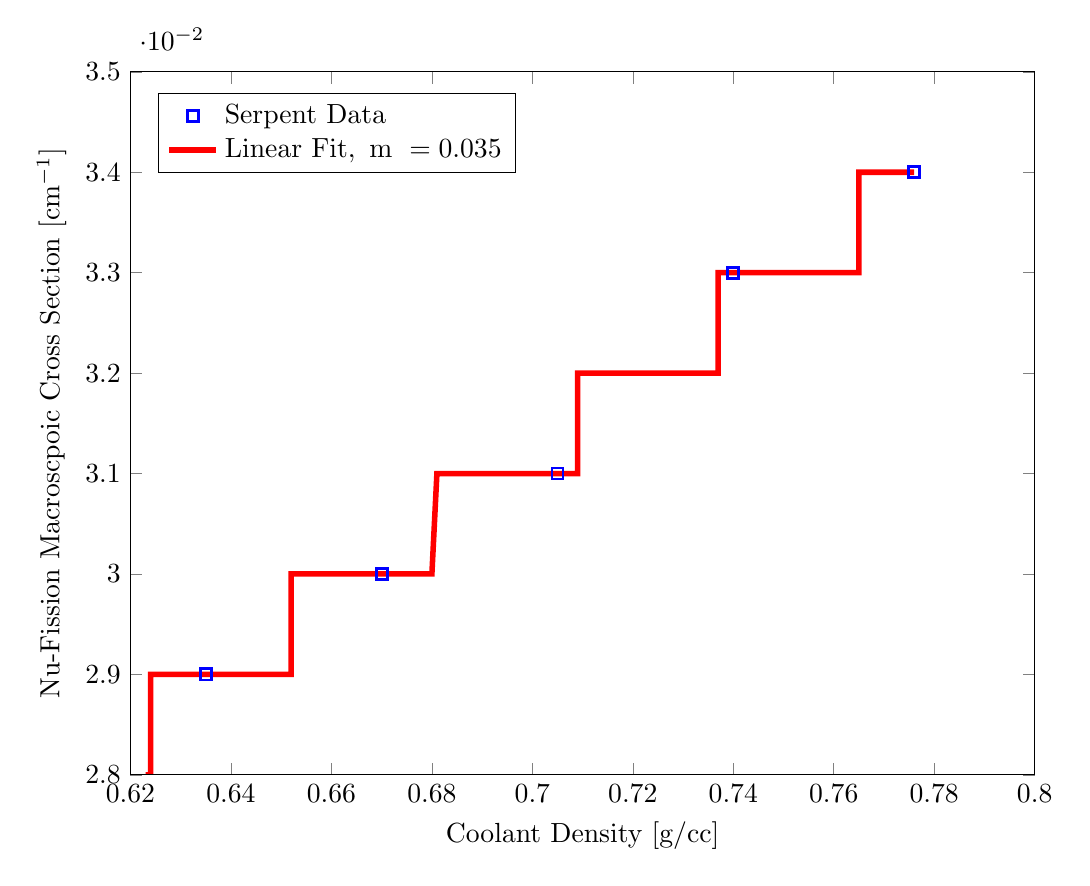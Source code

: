 \begin{tikzpicture}

\begin{axis}[%
scale only axis,
width=4.521in,
height=3.515in,
xmin=0.62, xmax=0.8,
ymin=0.028, ymax=0.035,
xlabel={Coolant Density [g/cc]},
ylabel={Nu-Fission Macroscpoic Cross Section [$\mathrm{cm}^{-1}$]},
axis on top,
legend entries={Serpent Data,{$\text{Linear Fit},\text{ m }= 0.035$}},
legend style={at={(0.03,0.97)},anchor=north west,nodes=right}]
\addplot [
color=blue,
only marks,
mark=square,
mark options={solid},
line width=1.0pt
]
coordinates{
 (0.635,0.029)(0.67,0.03)(0.705,0.031)(0.74,0.033)(0.776,0.034) 
};

\addplot [
color=red,
solid,
line width=2.0pt
]
coordinates{
 (0.623,0.028)(0.623,0.028)(0.623,0.028)(0.623,0.028)(0.624,0.028)(0.624,0.028)(0.624,0.028)(0.624,0.028)(0.624,0.029)(0.624,0.029)(0.625,0.029)(0.625,0.029)(0.625,0.029)(0.625,0.029)(0.625,0.029)(0.625,0.029)(0.625,0.029)(0.626,0.029)(0.626,0.029)(0.626,0.029)(0.626,0.029)(0.626,0.029)(0.626,0.029)(0.627,0.029)(0.627,0.029)(0.627,0.029)(0.627,0.029)(0.627,0.029)(0.627,0.029)(0.627,0.029)(0.628,0.029)(0.628,0.029)(0.628,0.029)(0.628,0.029)(0.628,0.029)(0.628,0.029)(0.629,0.029)(0.629,0.029)(0.629,0.029)(0.629,0.029)(0.629,0.029)(0.629,0.029)(0.629,0.029)(0.63,0.029)(0.63,0.029)(0.63,0.029)(0.63,0.029)(0.63,0.029)(0.63,0.029)(0.631,0.029)(0.631,0.029)(0.631,0.029)(0.631,0.029)(0.631,0.029)(0.631,0.029)(0.631,0.029)(0.632,0.029)(0.632,0.029)(0.632,0.029)(0.632,0.029)(0.632,0.029)(0.632,0.029)(0.632,0.029)(0.633,0.029)(0.633,0.029)(0.633,0.029)(0.633,0.029)(0.633,0.029)(0.633,0.029)(0.634,0.029)(0.634,0.029)(0.634,0.029)(0.634,0.029)(0.634,0.029)(0.634,0.029)(0.634,0.029)(0.635,0.029)(0.635,0.029)(0.635,0.029)(0.635,0.029)(0.635,0.029)(0.635,0.029)(0.636,0.029)(0.636,0.029)(0.636,0.029)(0.636,0.029)(0.636,0.029)(0.636,0.029)(0.636,0.029)(0.637,0.029)(0.637,0.029)(0.637,0.029)(0.637,0.029)(0.637,0.029)(0.637,0.029)(0.638,0.029)(0.638,0.029)(0.638,0.029)(0.638,0.029)(0.638,0.029)(0.638,0.029)(0.638,0.029)(0.639,0.029)(0.639,0.029)(0.639,0.029)(0.639,0.029)(0.639,0.029)(0.639,0.029)(0.64,0.029)(0.64,0.029)(0.64,0.029)(0.64,0.029)(0.64,0.029)(0.64,0.029)(0.64,0.029)(0.641,0.029)(0.641,0.029)(0.641,0.029)(0.641,0.029)(0.641,0.029)(0.641,0.029)(0.642,0.029)(0.642,0.029)(0.642,0.029)(0.642,0.029)(0.642,0.029)(0.642,0.029)(0.642,0.029)(0.643,0.029)(0.643,0.029)(0.643,0.029)(0.643,0.029)(0.643,0.029)(0.643,0.029)(0.644,0.029)(0.644,0.029)(0.644,0.029)(0.644,0.029)(0.644,0.029)(0.644,0.029)(0.644,0.029)(0.645,0.029)(0.645,0.029)(0.645,0.029)(0.645,0.029)(0.645,0.029)(0.645,0.029)(0.646,0.029)(0.646,0.029)(0.646,0.029)(0.646,0.029)(0.646,0.029)(0.646,0.029)(0.646,0.029)(0.647,0.029)(0.647,0.029)(0.647,0.029)(0.647,0.029)(0.647,0.029)(0.647,0.029)(0.648,0.029)(0.648,0.029)(0.648,0.029)(0.648,0.029)(0.648,0.029)(0.648,0.029)(0.648,0.029)(0.649,0.029)(0.649,0.029)(0.649,0.029)(0.649,0.029)(0.649,0.029)(0.649,0.029)(0.649,0.029)(0.65,0.029)(0.65,0.029)(0.65,0.029)(0.65,0.029)(0.65,0.029)(0.65,0.029)(0.651,0.029)(0.651,0.029)(0.651,0.029)(0.651,0.029)(0.651,0.029)(0.651,0.029)(0.651,0.029)(0.652,0.029)(0.652,0.029)(0.652,0.029)(0.652,0.029)(0.652,0.029)(0.652,0.03)(0.653,0.03)(0.653,0.03)(0.653,0.03)(0.653,0.03)(0.653,0.03)(0.653,0.03)(0.653,0.03)(0.654,0.03)(0.654,0.03)(0.654,0.03)(0.654,0.03)(0.654,0.03)(0.654,0.03)(0.655,0.03)(0.655,0.03)(0.655,0.03)(0.655,0.03)(0.655,0.03)(0.655,0.03)(0.655,0.03)(0.656,0.03)(0.656,0.03)(0.656,0.03)(0.656,0.03)(0.656,0.03)(0.656,0.03)(0.657,0.03)(0.657,0.03)(0.657,0.03)(0.657,0.03)(0.657,0.03)(0.657,0.03)(0.657,0.03)(0.658,0.03)(0.658,0.03)(0.658,0.03)(0.658,0.03)(0.658,0.03)(0.658,0.03)(0.659,0.03)(0.659,0.03)(0.659,0.03)(0.659,0.03)(0.659,0.03)(0.659,0.03)(0.659,0.03)(0.66,0.03)(0.66,0.03)(0.66,0.03)(0.66,0.03)(0.66,0.03)(0.66,0.03)(0.661,0.03)(0.661,0.03)(0.661,0.03)(0.661,0.03)(0.661,0.03)(0.661,0.03)(0.661,0.03)(0.662,0.03)(0.662,0.03)(0.662,0.03)(0.662,0.03)(0.662,0.03)(0.662,0.03)(0.663,0.03)(0.663,0.03)(0.663,0.03)(0.663,0.03)(0.663,0.03)(0.663,0.03)(0.663,0.03)(0.664,0.03)(0.664,0.03)(0.664,0.03)(0.664,0.03)(0.664,0.03)(0.664,0.03)(0.665,0.03)(0.665,0.03)(0.665,0.03)(0.665,0.03)(0.665,0.03)(0.665,0.03)(0.665,0.03)(0.666,0.03)(0.666,0.03)(0.666,0.03)(0.666,0.03)(0.666,0.03)(0.666,0.03)(0.666,0.03)(0.667,0.03)(0.667,0.03)(0.667,0.03)(0.667,0.03)(0.667,0.03)(0.667,0.03)(0.668,0.03)(0.668,0.03)(0.668,0.03)(0.668,0.03)(0.668,0.03)(0.668,0.03)(0.668,0.03)(0.669,0.03)(0.669,0.03)(0.669,0.03)(0.669,0.03)(0.669,0.03)(0.669,0.03)(0.67,0.03)(0.67,0.03)(0.67,0.03)(0.67,0.03)(0.67,0.03)(0.67,0.03)(0.67,0.03)(0.671,0.03)(0.671,0.03)(0.671,0.03)(0.671,0.03)(0.671,0.03)(0.671,0.03)(0.672,0.03)(0.672,0.03)(0.672,0.03)(0.672,0.03)(0.672,0.03)(0.672,0.03)(0.672,0.03)(0.673,0.03)(0.673,0.03)(0.673,0.03)(0.673,0.03)(0.673,0.03)(0.673,0.03)(0.674,0.03)(0.674,0.03)(0.674,0.03)(0.674,0.03)(0.674,0.03)(0.674,0.03)(0.674,0.03)(0.675,0.03)(0.675,0.03)(0.675,0.03)(0.675,0.03)(0.675,0.03)(0.675,0.03)(0.676,0.03)(0.676,0.03)(0.676,0.03)(0.676,0.03)(0.676,0.03)(0.676,0.03)(0.676,0.03)(0.677,0.03)(0.677,0.03)(0.677,0.03)(0.677,0.03)(0.677,0.03)(0.677,0.03)(0.678,0.03)(0.678,0.03)(0.678,0.03)(0.678,0.03)(0.678,0.03)(0.678,0.03)(0.678,0.03)(0.679,0.03)(0.679,0.03)(0.679,0.03)(0.679,0.03)(0.679,0.03)(0.679,0.03)(0.68,0.03)(0.68,0.03)(0.68,0.03)(0.68,0.03)(0.68,0.03)(0.68,0.03)(0.68,0.03)(0.681,0.031)(0.681,0.031)(0.681,0.031)(0.681,0.031)(0.681,0.031)(0.681,0.031)(0.682,0.031)(0.682,0.031)(0.682,0.031)(0.682,0.031)(0.682,0.031)(0.682,0.031)(0.682,0.031)(0.683,0.031)(0.683,0.031)(0.683,0.031)(0.683,0.031)(0.683,0.031)(0.683,0.031)(0.683,0.031)(0.684,0.031)(0.684,0.031)(0.684,0.031)(0.684,0.031)(0.684,0.031)(0.684,0.031)(0.685,0.031)(0.685,0.031)(0.685,0.031)(0.685,0.031)(0.685,0.031)(0.685,0.031)(0.685,0.031)(0.686,0.031)(0.686,0.031)(0.686,0.031)(0.686,0.031)(0.686,0.031)(0.686,0.031)(0.687,0.031)(0.687,0.031)(0.687,0.031)(0.687,0.031)(0.687,0.031)(0.687,0.031)(0.687,0.031)(0.688,0.031)(0.688,0.031)(0.688,0.031)(0.688,0.031)(0.688,0.031)(0.688,0.031)(0.689,0.031)(0.689,0.031)(0.689,0.031)(0.689,0.031)(0.689,0.031)(0.689,0.031)(0.689,0.031)(0.69,0.031)(0.69,0.031)(0.69,0.031)(0.69,0.031)(0.69,0.031)(0.69,0.031)(0.691,0.031)(0.691,0.031)(0.691,0.031)(0.691,0.031)(0.691,0.031)(0.691,0.031)(0.691,0.031)(0.692,0.031)(0.692,0.031)(0.692,0.031)(0.692,0.031)(0.692,0.031)(0.692,0.031)(0.693,0.031)(0.693,0.031)(0.693,0.031)(0.693,0.031)(0.693,0.031)(0.693,0.031)(0.693,0.031)(0.694,0.031)(0.694,0.031)(0.694,0.031)(0.694,0.031)(0.694,0.031)(0.694,0.031)(0.695,0.031)(0.695,0.031)(0.695,0.031)(0.695,0.031)(0.695,0.031)(0.695,0.031)(0.695,0.031)(0.696,0.031)(0.696,0.031)(0.696,0.031)(0.696,0.031)(0.696,0.031)(0.696,0.031)(0.697,0.031)(0.697,0.031)(0.697,0.031)(0.697,0.031)(0.697,0.031)(0.697,0.031)(0.697,0.031)(0.698,0.031)(0.698,0.031)(0.698,0.031)(0.698,0.031)(0.698,0.031)(0.698,0.031)(0.699,0.031)(0.699,0.031)(0.699,0.031)(0.699,0.031)(0.699,0.031)(0.699,0.031)(0.699,0.031)(0.7,0.031)(0.7,0.031)(0.7,0.031)(0.7,0.031)(0.7,0.031)(0.7,0.031)(0.7,0.031)(0.701,0.031)(0.701,0.031)(0.701,0.031)(0.701,0.031)(0.701,0.031)(0.701,0.031)(0.702,0.031)(0.702,0.031)(0.702,0.031)(0.702,0.031)(0.702,0.031)(0.702,0.031)(0.702,0.031)(0.703,0.031)(0.703,0.031)(0.703,0.031)(0.703,0.031)(0.703,0.031)(0.703,0.031)(0.704,0.031)(0.704,0.031)(0.704,0.031)(0.704,0.031)(0.704,0.031)(0.704,0.031)(0.704,0.031)(0.705,0.031)(0.705,0.031)(0.705,0.031)(0.705,0.031)(0.705,0.031)(0.705,0.031)(0.706,0.031)(0.706,0.031)(0.706,0.031)(0.706,0.031)(0.706,0.031)(0.706,0.031)(0.706,0.031)(0.707,0.031)(0.707,0.031)(0.707,0.031)(0.707,0.031)(0.707,0.031)(0.707,0.031)(0.708,0.031)(0.708,0.031)(0.708,0.031)(0.708,0.031)(0.708,0.031)(0.708,0.031)(0.708,0.031)(0.709,0.031)(0.709,0.032)(0.709,0.032)(0.709,0.032)(0.709,0.032)(0.709,0.032)(0.71,0.032)(0.71,0.032)(0.71,0.032)(0.71,0.032)(0.71,0.032)(0.71,0.032)(0.71,0.032)(0.711,0.032)(0.711,0.032)(0.711,0.032)(0.711,0.032)(0.711,0.032)(0.711,0.032)(0.712,0.032)(0.712,0.032)(0.712,0.032)(0.712,0.032)(0.712,0.032)(0.712,0.032)(0.712,0.032)(0.713,0.032)(0.713,0.032)(0.713,0.032)(0.713,0.032)(0.713,0.032)(0.713,0.032)(0.714,0.032)(0.714,0.032)(0.714,0.032)(0.714,0.032)(0.714,0.032)(0.714,0.032)(0.714,0.032)(0.715,0.032)(0.715,0.032)(0.715,0.032)(0.715,0.032)(0.715,0.032)(0.715,0.032)(0.716,0.032)(0.716,0.032)(0.716,0.032)(0.716,0.032)(0.716,0.032)(0.716,0.032)(0.716,0.032)(0.717,0.032)(0.717,0.032)(0.717,0.032)(0.717,0.032)(0.717,0.032)(0.717,0.032)(0.717,0.032)(0.718,0.032)(0.718,0.032)(0.718,0.032)(0.718,0.032)(0.718,0.032)(0.718,0.032)(0.719,0.032)(0.719,0.032)(0.719,0.032)(0.719,0.032)(0.719,0.032)(0.719,0.032)(0.719,0.032)(0.72,0.032)(0.72,0.032)(0.72,0.032)(0.72,0.032)(0.72,0.032)(0.72,0.032)(0.721,0.032)(0.721,0.032)(0.721,0.032)(0.721,0.032)(0.721,0.032)(0.721,0.032)(0.721,0.032)(0.722,0.032)(0.722,0.032)(0.722,0.032)(0.722,0.032)(0.722,0.032)(0.722,0.032)(0.723,0.032)(0.723,0.032)(0.723,0.032)(0.723,0.032)(0.723,0.032)(0.723,0.032)(0.723,0.032)(0.724,0.032)(0.724,0.032)(0.724,0.032)(0.724,0.032)(0.724,0.032)(0.724,0.032)(0.725,0.032)(0.725,0.032)(0.725,0.032)(0.725,0.032)(0.725,0.032)(0.725,0.032)(0.725,0.032)(0.726,0.032)(0.726,0.032)(0.726,0.032)(0.726,0.032)(0.726,0.032)(0.726,0.032)(0.727,0.032)(0.727,0.032)(0.727,0.032)(0.727,0.032)(0.727,0.032)(0.727,0.032)(0.727,0.032)(0.728,0.032)(0.728,0.032)(0.728,0.032)(0.728,0.032)(0.728,0.032)(0.728,0.032)(0.729,0.032)(0.729,0.032)(0.729,0.032)(0.729,0.032)(0.729,0.032)(0.729,0.032)(0.729,0.032)(0.73,0.032)(0.73,0.032)(0.73,0.032)(0.73,0.032)(0.73,0.032)(0.73,0.032)(0.731,0.032)(0.731,0.032)(0.731,0.032)(0.731,0.032)(0.731,0.032)(0.731,0.032)(0.731,0.032)(0.732,0.032)(0.732,0.032)(0.732,0.032)(0.732,0.032)(0.732,0.032)(0.732,0.032)(0.733,0.032)(0.733,0.032)(0.733,0.032)(0.733,0.032)(0.733,0.032)(0.733,0.032)(0.733,0.032)(0.734,0.032)(0.734,0.032)(0.734,0.032)(0.734,0.032)(0.734,0.032)(0.734,0.032)(0.734,0.032)(0.735,0.032)(0.735,0.032)(0.735,0.032)(0.735,0.032)(0.735,0.032)(0.735,0.032)(0.736,0.032)(0.736,0.032)(0.736,0.032)(0.736,0.032)(0.736,0.032)(0.736,0.032)(0.736,0.032)(0.737,0.032)(0.737,0.032)(0.737,0.032)(0.737,0.033)(0.737,0.033)(0.737,0.033)(0.738,0.033)(0.738,0.033)(0.738,0.033)(0.738,0.033)(0.738,0.033)(0.738,0.033)(0.738,0.033)(0.739,0.033)(0.739,0.033)(0.739,0.033)(0.739,0.033)(0.739,0.033)(0.739,0.033)(0.74,0.033)(0.74,0.033)(0.74,0.033)(0.74,0.033)(0.74,0.033)(0.74,0.033)(0.74,0.033)(0.741,0.033)(0.741,0.033)(0.741,0.033)(0.741,0.033)(0.741,0.033)(0.741,0.033)(0.742,0.033)(0.742,0.033)(0.742,0.033)(0.742,0.033)(0.742,0.033)(0.742,0.033)(0.742,0.033)(0.743,0.033)(0.743,0.033)(0.743,0.033)(0.743,0.033)(0.743,0.033)(0.743,0.033)(0.744,0.033)(0.744,0.033)(0.744,0.033)(0.744,0.033)(0.744,0.033)(0.744,0.033)(0.744,0.033)(0.745,0.033)(0.745,0.033)(0.745,0.033)(0.745,0.033)(0.745,0.033)(0.745,0.033)(0.746,0.033)(0.746,0.033)(0.746,0.033)(0.746,0.033)(0.746,0.033)(0.746,0.033)(0.746,0.033)(0.747,0.033)(0.747,0.033)(0.747,0.033)(0.747,0.033)(0.747,0.033)(0.747,0.033)(0.748,0.033)(0.748,0.033)(0.748,0.033)(0.748,0.033)(0.748,0.033)(0.748,0.033)(0.748,0.033)(0.749,0.033)(0.749,0.033)(0.749,0.033)(0.749,0.033)(0.749,0.033)(0.749,0.033)(0.75,0.033)(0.75,0.033)(0.75,0.033)(0.75,0.033)(0.75,0.033)(0.75,0.033)(0.75,0.033)(0.751,0.033)(0.751,0.033)(0.751,0.033)(0.751,0.033)(0.751,0.033)(0.751,0.033)(0.751,0.033)(0.752,0.033)(0.752,0.033)(0.752,0.033)(0.752,0.033)(0.752,0.033)(0.752,0.033)(0.753,0.033)(0.753,0.033)(0.753,0.033)(0.753,0.033)(0.753,0.033)(0.753,0.033)(0.753,0.033)(0.754,0.033)(0.754,0.033)(0.754,0.033)(0.754,0.033)(0.754,0.033)(0.754,0.033)(0.755,0.033)(0.755,0.033)(0.755,0.033)(0.755,0.033)(0.755,0.033)(0.755,0.033)(0.755,0.033)(0.756,0.033)(0.756,0.033)(0.756,0.033)(0.756,0.033)(0.756,0.033)(0.756,0.033)(0.757,0.033)(0.757,0.033)(0.757,0.033)(0.757,0.033)(0.757,0.033)(0.757,0.033)(0.757,0.033)(0.758,0.033)(0.758,0.033)(0.758,0.033)(0.758,0.033)(0.758,0.033)(0.758,0.033)(0.759,0.033)(0.759,0.033)(0.759,0.033)(0.759,0.033)(0.759,0.033)(0.759,0.033)(0.759,0.033)(0.76,0.033)(0.76,0.033)(0.76,0.033)(0.76,0.033)(0.76,0.033)(0.76,0.033)(0.761,0.033)(0.761,0.033)(0.761,0.033)(0.761,0.033)(0.761,0.033)(0.761,0.033)(0.761,0.033)(0.762,0.033)(0.762,0.033)(0.762,0.033)(0.762,0.033)(0.762,0.033)(0.762,0.033)(0.763,0.033)(0.763,0.033)(0.763,0.033)(0.763,0.033)(0.763,0.033)(0.763,0.033)(0.763,0.033)(0.764,0.033)(0.764,0.033)(0.764,0.033)(0.764,0.033)(0.764,0.033)(0.764,0.033)(0.765,0.033)(0.765,0.033)(0.765,0.033)(0.765,0.033)(0.765,0.033)(0.765,0.034)(0.765,0.034)(0.766,0.034)(0.766,0.034)(0.766,0.034)(0.766,0.034)(0.766,0.034)(0.766,0.034)(0.767,0.034)(0.767,0.034)(0.767,0.034)(0.767,0.034)(0.767,0.034)(0.767,0.034)(0.767,0.034)(0.768,0.034)(0.768,0.034)(0.768,0.034)(0.768,0.034)(0.768,0.034)(0.768,0.034)(0.768,0.034)(0.769,0.034)(0.769,0.034)(0.769,0.034)(0.769,0.034)(0.769,0.034)(0.769,0.034)(0.77,0.034)(0.77,0.034)(0.77,0.034)(0.77,0.034)(0.77,0.034)(0.77,0.034)(0.77,0.034)(0.771,0.034)(0.771,0.034)(0.771,0.034)(0.771,0.034)(0.771,0.034)(0.771,0.034)(0.772,0.034)(0.772,0.034)(0.772,0.034)(0.772,0.034)(0.772,0.034)(0.772,0.034)(0.772,0.034)(0.773,0.034)(0.773,0.034)(0.773,0.034)(0.773,0.034)(0.773,0.034)(0.773,0.034)(0.774,0.034)(0.774,0.034)(0.774,0.034)(0.774,0.034)(0.774,0.034)(0.774,0.034)(0.774,0.034)(0.775,0.034)(0.775,0.034)(0.775,0.034)(0.775,0.034)(0.775,0.034)(0.775,0.034)(0.776,0.034)(0.776,0.034)(0.776,0.034)(0.776,0.034) 
};

\end{axis}
\end{tikzpicture}
